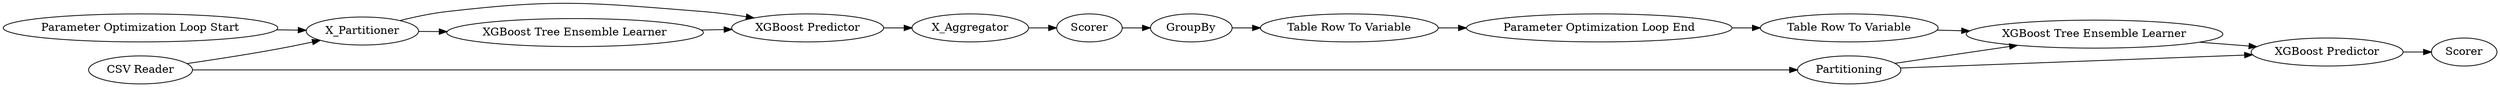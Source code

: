 digraph {
	1 [label="CSV Reader"]
	2 [label="XGBoost Predictor"]
	13 [label="Parameter Optimization Loop Start"]
	14 [label="Parameter Optimization Loop End"]
	15 [label=X_Partitioner]
	17 [label=X_Aggregator]
	18 [label=Scorer]
	19 [label="XGBoost Tree Ensemble Learner"]
	20 [label=GroupBy]
	21 [label="Table Row To Variable"]
	22 [label="Table Row To Variable"]
	23 [label="XGBoost Tree Ensemble Learner"]
	24 [label="XGBoost Predictor"]
	25 [label=Partitioning]
	26 [label=Scorer]
	1 -> 15
	1 -> 25
	2 -> 17
	13 -> 15
	14 -> 22
	15 -> 2
	15 -> 19
	17 -> 18
	18 -> 20
	19 -> 2
	20 -> 21
	21 -> 14
	22 -> 23
	23 -> 24
	24 -> 26
	25 -> 23
	25 -> 24
	rankdir=LR
}

